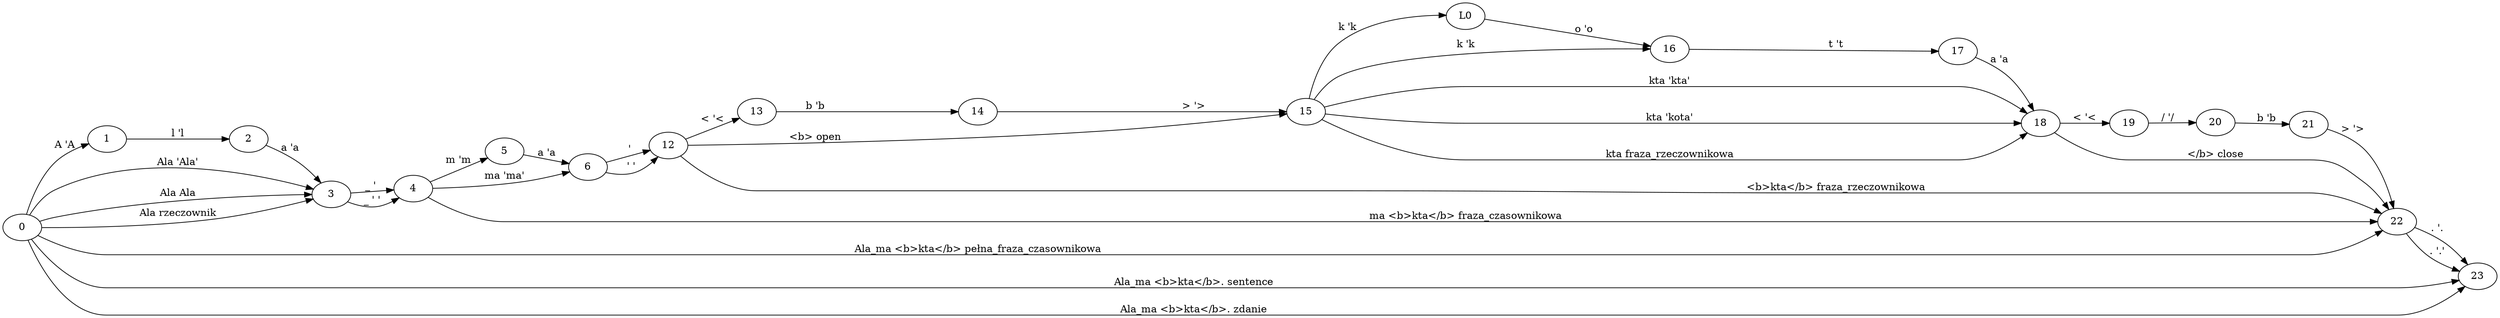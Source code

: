 digraph g {
	node [label="\N"];
	graph [rankdir=LR,
		bb="0,0,3448,444"];
	0 [pos="27,125", width="0.75", height="0.51389"];
	1 [pos="145,253", width="0.75", height="0.51389"];
	2 [pos="341,253", width="0.75", height="0.51389"];
	3 [pos="457,190", width="0.75", height="0.51389"];
	4 [pos="571,179", width="0.75", height="0.51389"];
	5 [pos="695,233", width="0.75", height="0.51389"];
	6 [pos="811,227", width="0.75", height="0.51389"];
	12 [pos="921,229", width="0.75", height="0.51389"];
	13 [pos="1043,275", width="0.75", height="0.51389"];
	14 [pos="1348,275", width="0.75", height="0.51389"];
	15 [pos="1799,275", width="0.75", height="0.51389"];
	L0 [pos="2021,426", width="0.75", height="0.51389"];
	16 [pos="2305,380", width="0.75", height="0.51389"];
	17 [pos="2705,374", width="0.75", height="0.51389"];
	18 [pos="2821,272", width="0.75", height="0.51389"];
	19 [pos="2943,272", width="0.75", height="0.51389"];
	20 [pos="3062,272", width="0.75", height="0.51389"];
	21 [pos="3189,266", width="0.75", height="0.51389"];
	22 [pos="3311,133", width="0.75", height="0.51389"];
	23 [pos="3421,59", width="0.75", height="0.51389"];
	0 -> 1 [label="A 'A", pos="e,119.42,246.73 31.238,142.83 37.103,163.99 49.596,199.15 72,221 82.421,231.16 96.603,238.38 109.7,243.35", lp="86,247"];
	1 -> 2 [label="l 'l", pos="e,313.98,253 172.25,253 206.48,253 265.36,253 303.74,253", lp="243,262"];
	2 -> 3 [label="a 'a", pos="e,438.66,203.75 364.22,243.78 378.34,237.87 396.57,229.7 412,221 418.11,217.56 424.44,213.52 430.36,209.51", lp="399,242"];
	0 -> 3 [label="Ala 'Ala'", pos="e,431.37,196.37 35.862,142.28 43.519,155.19 55.89,171.94 72,180 188.32,238.17 350.15,213.72 421.17,198.61", lp="243,225"];
	0 -> 3 [label="Ala Ala", pos="e,430.12,188.02 51.086,133.32 57.795,135.41 65.128,137.49 72,139 197.95,166.72 350.61,181.49 419.76,187.18", lp="243,183"];
	0 -> 3 [label="Ala rzeczownik", pos="e,433.74,180.56 53.987,124.15 102.74,123.11 208.57,123.15 296,139 341.62,147.27 392.32,164.79 424.41,176.97", lp="243,148"];
	3 -> 4 [label="_ ' ", pos="e,544.04,181.6 483.73,187.42 498.63,185.98 517.42,184.17 533.74,182.6", lp="514,194"];
	3 -> 4 [label="_ ' '", pos="e,550.07,167.57 473.79,175.89 481.8,170.07 491.84,163.99 502,161 514.53,157.31 528.44,159.72 540.48,163.82", lp="514,170"];
	4 -> 5 [label="m 'm", pos="e,671.98,222.98 593.74,188.9 613.02,197.3 640.91,209.44 662.54,218.86", lp="633,221"];
	5 -> 6 [label="a 'a", pos="e,783.97,228.4 722.2,231.59 737.61,230.8 757.12,229.79 773.92,228.92", lp="753,239"];
	4 -> 6 [label="ma 'ma'", pos="e,790.16,215.34 598.15,177.77 628.71,177.04 679.62,177.8 722,188 742.43,192.92 764.05,202.28 780.86,210.6", lp="695,197"];
	6 -> 12 [label="&nbsp; ' ", pos="e,893.74,228.5 838.19,227.49 851.81,227.74 868.51,228.05 883.34,228.32", lp="866,237"];
	6 -> 12 [label="&nbsp; ' '", pos="e,901.69,216.03 830.38,214.29 843.17,207.43 860.4,201.1 876,205 881.58,206.4 887.23,208.63 892.55,211.19", lp="866,214"];
	12 -> 13 [label="< '<", pos="e,1019.1,266 944.52,237.87 963.05,244.86 989.12,254.68 1009.8,262.47", lp="982,266"];
	13 -> 14 [label="b 'b", pos="e,1321,275 1070.1,275 1124.8,275 1248.6,275 1310.8,275", lp="1124,284"];
	14 -> 15 [label="> '>", pos="e,1771.8,275 1375.2,275 1452.4,275 1673.2,275 1761.7,275", lp="1645,284"];
	12 -> 15 [label="<b> open", pos="e,1772.3,271.86 948.1,229.25 1032.5,230.14 1298.3,233.97 1518,248 1605.8,253.61 1708.7,264.63 1762.3,270.71", lp="1124,242"];
	15 -> L0 [label="k 'k", pos="e,1993.9,427.23 1801.1,292.96 1805.1,317.74 1815.8,362.04 1844,386 1883.3,419.34 1944.6,426.41 1983.8,427.16", lp="1857,411"];
	15 -> 16 [label="k 'k", pos="e,2277.8,380.61 1806,292.68 1813.1,308.02 1825.7,329.39 1844,340 1915.7,381.59 2171.1,382.13 2267.7,380.77", lp="2021,389"];
	L0 -> 16 [label="o 'o", pos="e,2278.5,384.29 2047.5,421.71 2098.4,413.46 2210.2,395.35 2268.3,385.94", lp="2185,409"];
	16 -> 17 [label="t 't", pos="e,2677.8,374.41 2332.2,379.59 2402,378.54 2587.8,375.76 2667.7,374.56", lp="2536,387"];
	17 -> 18 [label="a 'a", pos="e,2812.9,289.26 2729.6,366.01 2744.2,360.38 2762.5,351.76 2776,340 2789.3,328.44 2800.3,312.08 2808.1,298.3", lp="2763,365"];
	15 -> 18 [label="kta 'kta'", pos="e,2803.7,285.91 1822.6,284.12 1862.7,298.79 1947,326 2021,326 2021,326 2021,326 2705,326 2738.5,326 2772.9,307.22 2795.4,291.81", lp="2305,335"];
	15 -> 18 [label="kta 'kota'", pos="e,2793.8,272 1826,274.4 1867.8,273.52 1950.7,272 2021,272 2021,272 2021,272 2705,272 2731.3,272 2760.8,272 2783.6,272", lp="2305,281"];
	15 -> 18 [label="kta fraza_rzeczownikowa", pos="e,2803.7,258.09 1821.8,265.07 1861.5,248.74 1946.2,218 2021,218 2021,218 2021,218 2705,218 2738.5,218 2772.9,236.78 2795.4,252.19", lp="2305,227"];
	18 -> 19 [label="< '<", pos="e,2916,272 2848.1,272 2865.1,272 2887.2,272 2905.8,272", lp="2882,281"];
	19 -> 20 [label="/ '/", pos="e,3034.7,272 2970,272 2986.2,272 3006.9,272 3024.7,272", lp="2997,281"];
	20 -> 21 [label="b 'b", pos="e,3161.7,267.29 3088.9,270.73 3107.2,269.87 3131.5,268.72 3151.6,267.77", lp="3131,278"];
	21 -> 22 [label="> '>", pos="e,3307,150.99 3214.6,259.8 3231,254.7 3251.9,245.98 3266,232 3285.8,212.4 3297.7,182.48 3304.3,160.67", lp="3250,260"];
	18 -> 22 [label="</b> close", pos="e,3300.1,149.65 2838.9,258.37 2861.8,242.38 2903.2,218 2943,218 2943,218 2943,218 3189,218 3226.1,218 3236.1,207.84 3266,186 3276.6\
,178.3 3286.2,167.63 3293.9,157.88", lp="3062,227"];
	12 -> 22 [label="<b>kta</b> fraza_rzeczownikowa", pos="e,3289.6,144.28 939.88,215.86 963.06,201.05 1004.1,179 1043,179 1043,179 1043,179 1857,179 2158.8,179 2234.2,172 2536,172 2536,172\
 2536,172 3189,172 3221.2,172 3256.1,159.48 3280.3,148.63", lp="2536,181"];
	4 -> 22 [label="ma&nbsp;<b>kta</b> fraza_czasownikowa", pos="e,3283.9,133 590.78,166.67 614.58,153.05 656.2,133 695,133 695,133 695,133 3189,133 3217.4,133 3249.5,133 3273.7,133", lp="2021,142"];
	0 -> 22 [label="Ala_ma&nbsp;<b>kta</b> pełna_fraza_czasownikowa", pos="e,3291.1,120.43 48.515,113.6 71.673,102.41 109.92,87 145,87 145,87 145,87 3189,87 3222.6,87 3258.2,102.44 3282.2,115.43", lp="1348,96"];
	22 -> 23 [label=". '.", pos="e,3406,74.521 3333.8,123.26 3346.7,117.33 3362.8,109.13 3376,100 3383.8,94.648 3391.6,88.053 3398.4,81.729", lp="3366,120"];
	22 -> 23 [label=". '.'", pos="e,3394.5,63.006 3321,116 3329,103.76 3341.3,87.738 3356,78 3364.5,72.365 3374.7,68.366 3384.5,65.543", lp="3366,87"];
	0 -> 23 [label="Ala_ma&nbsp;<b>kta</b>. sentence", pos="e,3395.4,52.4 39.087,108.4 58.457,83.924 98.982,41 145,41 145,41 145,41 3311,41 3336.1,41 3364,45.625 3385.5,50.186", lp="1645,50"];
	0 -> 23 [label="Ala_ma&nbsp;<b>kta</b>. zdanie", pos="e,3405.3,44.112 33.881,107.36 48.606,72.899 86.656,0 145,0 145,0 145,0 3311,0 3343.9,0 3376.5,20.757 3397.5,37.648", lp="1645,9"];
}
